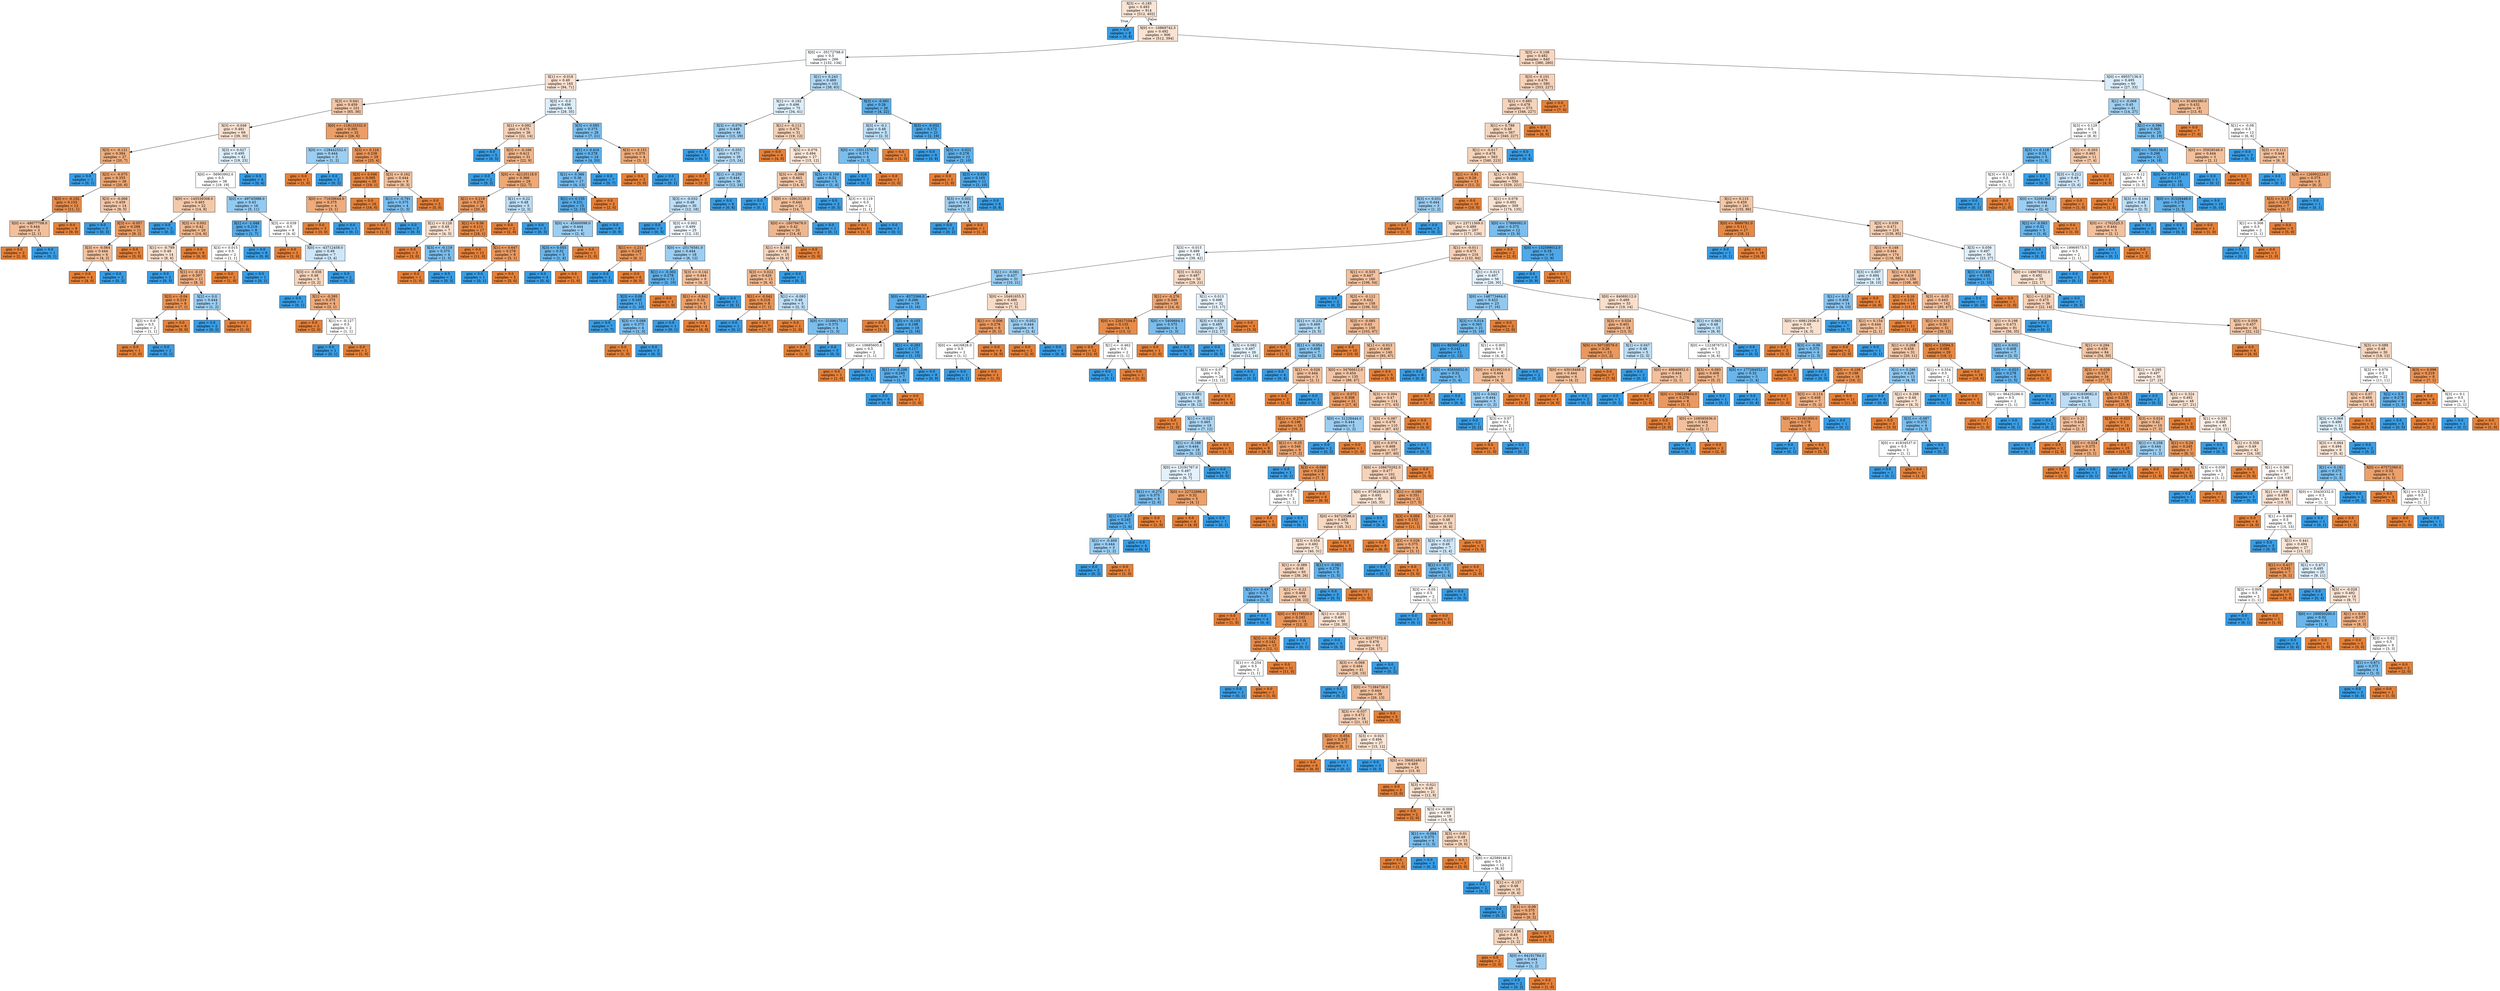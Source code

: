 digraph Tree {
node [shape=box, style="filled", color="black"] ;
0 [label="X[3] <= -0.185\ngini = 0.493\nsamples = 914\nvalue = [512, 402]", fillcolor="#f9e4d4"] ;
1 [label="gini = 0.0\nsamples = 8\nvalue = [0, 8]", fillcolor="#399de5"] ;
0 -> 1 [labeldistance=2.5, labelangle=45, headlabel="True"] ;
2 [label="X[0] <= -10869742.5\ngini = 0.492\nsamples = 906\nvalue = [512, 394]", fillcolor="#f9e2d1"] ;
0 -> 2 [labeldistance=2.5, labelangle=-45, headlabel="False"] ;
3 [label="X[0] <= -35172798.0\ngini = 0.5\nsamples = 266\nvalue = [132, 134]", fillcolor="#fcfeff"] ;
2 -> 3 ;
4 [label="X[1] <= -0.018\ngini = 0.49\nsamples = 165\nvalue = [94, 71]", fillcolor="#f9e0cf"] ;
3 -> 4 ;
5 [label="X[3] <= 0.041\ngini = 0.459\nsamples = 101\nvalue = [65, 36]", fillcolor="#f3c7a7"] ;
4 -> 5 ;
6 [label="X[3] <= -0.048\ngini = 0.491\nsamples = 69\nvalue = [39, 30]", fillcolor="#f9e2d1"] ;
5 -> 6 ;
7 [label="X[3] <= -0.121\ngini = 0.384\nsamples = 27\nvalue = [20, 7]", fillcolor="#eead7e"] ;
6 -> 7 ;
8 [label="gini = 0.0\nsamples = 1\nvalue = [0, 1]", fillcolor="#399de5"] ;
7 -> 8 ;
9 [label="X[3] <= -0.075\ngini = 0.355\nsamples = 26\nvalue = [20, 6]", fillcolor="#eda774"] ;
7 -> 9 ;
10 [label="X[3] <= -0.102\ngini = 0.153\nsamples = 12\nvalue = [11, 1]", fillcolor="#e78c4b"] ;
9 -> 10 ;
11 [label="X[0] <= -48077708.0\ngini = 0.444\nsamples = 3\nvalue = [2, 1]", fillcolor="#f2c09c"] ;
10 -> 11 ;
12 [label="gini = 0.0\nsamples = 2\nvalue = [2, 0]", fillcolor="#e58139"] ;
11 -> 12 ;
13 [label="gini = 0.0\nsamples = 1\nvalue = [0, 1]", fillcolor="#399de5"] ;
11 -> 13 ;
14 [label="gini = 0.0\nsamples = 9\nvalue = [9, 0]", fillcolor="#e58139"] ;
10 -> 14 ;
15 [label="X[3] <= -0.068\ngini = 0.459\nsamples = 14\nvalue = [9, 5]", fillcolor="#f3c7a7"] ;
9 -> 15 ;
16 [label="gini = 0.0\nsamples = 3\nvalue = [0, 3]", fillcolor="#399de5"] ;
15 -> 16 ;
17 [label="X[3] <= -0.057\ngini = 0.298\nsamples = 11\nvalue = [9, 2]", fillcolor="#eb9d65"] ;
15 -> 17 ;
18 [label="X[3] <= -0.064\ngini = 0.444\nsamples = 6\nvalue = [4, 2]", fillcolor="#f2c09c"] ;
17 -> 18 ;
19 [label="gini = 0.0\nsamples = 4\nvalue = [4, 0]", fillcolor="#e58139"] ;
18 -> 19 ;
20 [label="gini = 0.0\nsamples = 2\nvalue = [0, 2]", fillcolor="#399de5"] ;
18 -> 20 ;
21 [label="gini = 0.0\nsamples = 5\nvalue = [5, 0]", fillcolor="#e58139"] ;
17 -> 21 ;
22 [label="X[3] <= 0.027\ngini = 0.495\nsamples = 42\nvalue = [19, 23]", fillcolor="#ddeefa"] ;
6 -> 22 ;
23 [label="X[0] <= -56903902.0\ngini = 0.5\nsamples = 38\nvalue = [19, 19]", fillcolor="#ffffff"] ;
22 -> 23 ;
24 [label="X[0] <= -145539308.0\ngini = 0.463\nsamples = 22\nvalue = [14, 8]", fillcolor="#f4c9aa"] ;
23 -> 24 ;
25 [label="gini = 0.0\nsamples = 2\nvalue = [0, 2]", fillcolor="#399de5"] ;
24 -> 25 ;
26 [label="X[3] <= 0.002\ngini = 0.42\nsamples = 20\nvalue = [14, 6]", fillcolor="#f0b78e"] ;
24 -> 26 ;
27 [label="X[1] <= -0.789\ngini = 0.49\nsamples = 14\nvalue = [8, 6]", fillcolor="#f8e0ce"] ;
26 -> 27 ;
28 [label="gini = 0.0\nsamples = 3\nvalue = [0, 3]", fillcolor="#399de5"] ;
27 -> 28 ;
29 [label="X[1] <= -0.15\ngini = 0.397\nsamples = 11\nvalue = [8, 3]", fillcolor="#efb083"] ;
27 -> 29 ;
30 [label="X[3] <= -0.04\ngini = 0.219\nsamples = 8\nvalue = [7, 1]", fillcolor="#e99355"] ;
29 -> 30 ;
31 [label="X[2] <= 0.0\ngini = 0.5\nsamples = 2\nvalue = [1, 1]", fillcolor="#ffffff"] ;
30 -> 31 ;
32 [label="gini = 0.0\nsamples = 1\nvalue = [1, 0]", fillcolor="#e58139"] ;
31 -> 32 ;
33 [label="gini = 0.0\nsamples = 1\nvalue = [0, 1]", fillcolor="#399de5"] ;
31 -> 33 ;
34 [label="gini = 0.0\nsamples = 6\nvalue = [6, 0]", fillcolor="#e58139"] ;
30 -> 34 ;
35 [label="X[2] <= 0.0\ngini = 0.444\nsamples = 3\nvalue = [1, 2]", fillcolor="#9ccef2"] ;
29 -> 35 ;
36 [label="gini = 0.0\nsamples = 2\nvalue = [0, 2]", fillcolor="#399de5"] ;
35 -> 36 ;
37 [label="gini = 0.0\nsamples = 1\nvalue = [1, 0]", fillcolor="#e58139"] ;
35 -> 37 ;
38 [label="gini = 0.0\nsamples = 6\nvalue = [6, 0]", fillcolor="#e58139"] ;
26 -> 38 ;
39 [label="X[0] <= -49745988.0\ngini = 0.43\nsamples = 16\nvalue = [5, 11]", fillcolor="#93caf1"] ;
23 -> 39 ;
40 [label="X[1] <= -1.048\ngini = 0.219\nsamples = 8\nvalue = [1, 7]", fillcolor="#55abe9"] ;
39 -> 40 ;
41 [label="X[3] <= 0.015\ngini = 0.5\nsamples = 2\nvalue = [1, 1]", fillcolor="#ffffff"] ;
40 -> 41 ;
42 [label="gini = 0.0\nsamples = 1\nvalue = [1, 0]", fillcolor="#e58139"] ;
41 -> 42 ;
43 [label="gini = 0.0\nsamples = 1\nvalue = [0, 1]", fillcolor="#399de5"] ;
41 -> 43 ;
44 [label="gini = 0.0\nsamples = 6\nvalue = [0, 6]", fillcolor="#399de5"] ;
40 -> 44 ;
45 [label="X[3] <= -0.039\ngini = 0.5\nsamples = 8\nvalue = [4, 4]", fillcolor="#ffffff"] ;
39 -> 45 ;
46 [label="gini = 0.0\nsamples = 1\nvalue = [1, 0]", fillcolor="#e58139"] ;
45 -> 46 ;
47 [label="X[0] <= -43712458.0\ngini = 0.49\nsamples = 7\nvalue = [3, 4]", fillcolor="#cee6f8"] ;
45 -> 47 ;
48 [label="X[3] <= -0.036\ngini = 0.48\nsamples = 5\nvalue = [3, 2]", fillcolor="#f6d5bd"] ;
47 -> 48 ;
49 [label="gini = 0.0\nsamples = 1\nvalue = [0, 1]", fillcolor="#399de5"] ;
48 -> 49 ;
50 [label="X[1] <= -0.395\ngini = 0.375\nsamples = 4\nvalue = [3, 1]", fillcolor="#eeab7b"] ;
48 -> 50 ;
51 [label="gini = 0.0\nsamples = 2\nvalue = [2, 0]", fillcolor="#e58139"] ;
50 -> 51 ;
52 [label="X[1] <= -0.127\ngini = 0.5\nsamples = 2\nvalue = [1, 1]", fillcolor="#ffffff"] ;
50 -> 52 ;
53 [label="gini = 0.0\nsamples = 1\nvalue = [0, 1]", fillcolor="#399de5"] ;
52 -> 53 ;
54 [label="gini = 0.0\nsamples = 1\nvalue = [1, 0]", fillcolor="#e58139"] ;
52 -> 54 ;
55 [label="gini = 0.0\nsamples = 2\nvalue = [0, 2]", fillcolor="#399de5"] ;
47 -> 55 ;
56 [label="gini = 0.0\nsamples = 4\nvalue = [0, 4]", fillcolor="#399de5"] ;
22 -> 56 ;
57 [label="X[0] <= -118125332.0\ngini = 0.305\nsamples = 32\nvalue = [26, 6]", fillcolor="#eb9e67"] ;
5 -> 57 ;
58 [label="X[0] <= -128442552.0\ngini = 0.444\nsamples = 3\nvalue = [1, 2]", fillcolor="#9ccef2"] ;
57 -> 58 ;
59 [label="gini = 0.0\nsamples = 1\nvalue = [1, 0]", fillcolor="#e58139"] ;
58 -> 59 ;
60 [label="gini = 0.0\nsamples = 2\nvalue = [0, 2]", fillcolor="#399de5"] ;
58 -> 60 ;
61 [label="X[3] <= 0.124\ngini = 0.238\nsamples = 29\nvalue = [25, 4]", fillcolor="#e99559"] ;
57 -> 61 ;
62 [label="X[3] <= 0.046\ngini = 0.095\nsamples = 20\nvalue = [19, 1]", fillcolor="#e68843"] ;
61 -> 62 ;
63 [label="X[0] <= -71639644.0\ngini = 0.375\nsamples = 4\nvalue = [3, 1]", fillcolor="#eeab7b"] ;
62 -> 63 ;
64 [label="gini = 0.0\nsamples = 3\nvalue = [3, 0]", fillcolor="#e58139"] ;
63 -> 64 ;
65 [label="gini = 0.0\nsamples = 1\nvalue = [0, 1]", fillcolor="#399de5"] ;
63 -> 65 ;
66 [label="gini = 0.0\nsamples = 16\nvalue = [16, 0]", fillcolor="#e58139"] ;
62 -> 66 ;
67 [label="X[3] <= 0.162\ngini = 0.444\nsamples = 9\nvalue = [6, 3]", fillcolor="#f2c09c"] ;
61 -> 67 ;
68 [label="X[1] <= -0.791\ngini = 0.375\nsamples = 4\nvalue = [1, 3]", fillcolor="#7bbeee"] ;
67 -> 68 ;
69 [label="gini = 0.0\nsamples = 1\nvalue = [1, 0]", fillcolor="#e58139"] ;
68 -> 69 ;
70 [label="gini = 0.0\nsamples = 3\nvalue = [0, 3]", fillcolor="#399de5"] ;
68 -> 70 ;
71 [label="gini = 0.0\nsamples = 5\nvalue = [5, 0]", fillcolor="#e58139"] ;
67 -> 71 ;
72 [label="X[3] <= -0.0\ngini = 0.496\nsamples = 64\nvalue = [29, 35]", fillcolor="#ddeefb"] ;
4 -> 72 ;
73 [label="X[1] <= 0.092\ngini = 0.475\nsamples = 36\nvalue = [22, 14]", fillcolor="#f6d1b7"] ;
72 -> 73 ;
74 [label="gini = 0.0\nsamples = 5\nvalue = [0, 5]", fillcolor="#399de5"] ;
73 -> 74 ;
75 [label="X[3] <= -0.166\ngini = 0.412\nsamples = 31\nvalue = [22, 9]", fillcolor="#f0b58a"] ;
73 -> 75 ;
76 [label="gini = 0.0\nsamples = 2\nvalue = [0, 2]", fillcolor="#399de5"] ;
75 -> 76 ;
77 [label="X[0] <= -42125118.0\ngini = 0.366\nsamples = 29\nvalue = [22, 7]", fillcolor="#eda978"] ;
75 -> 77 ;
78 [label="X[1] <= 0.219\ngini = 0.278\nsamples = 24\nvalue = [20, 4]", fillcolor="#ea9a61"] ;
77 -> 78 ;
79 [label="X[1] <= 0.128\ngini = 0.49\nsamples = 7\nvalue = [4, 3]", fillcolor="#f8e0ce"] ;
78 -> 79 ;
80 [label="gini = 0.0\nsamples = 3\nvalue = [3, 0]", fillcolor="#e58139"] ;
79 -> 80 ;
81 [label="X[3] <= -0.119\ngini = 0.375\nsamples = 4\nvalue = [1, 3]", fillcolor="#7bbeee"] ;
79 -> 81 ;
82 [label="gini = 0.0\nsamples = 1\nvalue = [1, 0]", fillcolor="#e58139"] ;
81 -> 82 ;
83 [label="gini = 0.0\nsamples = 3\nvalue = [0, 3]", fillcolor="#399de5"] ;
81 -> 83 ;
84 [label="X[1] <= 0.56\ngini = 0.111\nsamples = 17\nvalue = [16, 1]", fillcolor="#e78945"] ;
78 -> 84 ;
85 [label="gini = 0.0\nsamples = 11\nvalue = [11, 0]", fillcolor="#e58139"] ;
84 -> 85 ;
86 [label="X[1] <= 0.647\ngini = 0.278\nsamples = 6\nvalue = [5, 1]", fillcolor="#ea9a61"] ;
84 -> 86 ;
87 [label="gini = 0.0\nsamples = 1\nvalue = [0, 1]", fillcolor="#399de5"] ;
86 -> 87 ;
88 [label="gini = 0.0\nsamples = 5\nvalue = [5, 0]", fillcolor="#e58139"] ;
86 -> 88 ;
89 [label="X[1] <= 0.22\ngini = 0.48\nsamples = 5\nvalue = [2, 3]", fillcolor="#bddef6"] ;
77 -> 89 ;
90 [label="gini = 0.0\nsamples = 2\nvalue = [2, 0]", fillcolor="#e58139"] ;
89 -> 90 ;
91 [label="gini = 0.0\nsamples = 3\nvalue = [0, 3]", fillcolor="#399de5"] ;
89 -> 91 ;
92 [label="X[3] <= 0.085\ngini = 0.375\nsamples = 28\nvalue = [7, 21]", fillcolor="#7bbeee"] ;
72 -> 92 ;
93 [label="X[1] <= 0.416\ngini = 0.278\nsamples = 24\nvalue = [4, 20]", fillcolor="#61b1ea"] ;
92 -> 93 ;
94 [label="X[1] <= 0.366\ngini = 0.36\nsamples = 17\nvalue = [4, 13]", fillcolor="#76bbed"] ;
93 -> 94 ;
95 [label="X[1] <= 0.155\ngini = 0.231\nsamples = 15\nvalue = [2, 13]", fillcolor="#57ace9"] ;
94 -> 95 ;
96 [label="X[0] <= -45400098.0\ngini = 0.444\nsamples = 6\nvalue = [2, 4]", fillcolor="#9ccef2"] ;
95 -> 96 ;
97 [label="X[3] <= 0.055\ngini = 0.32\nsamples = 5\nvalue = [1, 4]", fillcolor="#6ab6ec"] ;
96 -> 97 ;
98 [label="gini = 0.0\nsamples = 4\nvalue = [0, 4]", fillcolor="#399de5"] ;
97 -> 98 ;
99 [label="gini = 0.0\nsamples = 1\nvalue = [1, 0]", fillcolor="#e58139"] ;
97 -> 99 ;
100 [label="gini = 0.0\nsamples = 1\nvalue = [1, 0]", fillcolor="#e58139"] ;
96 -> 100 ;
101 [label="gini = 0.0\nsamples = 9\nvalue = [0, 9]", fillcolor="#399de5"] ;
95 -> 101 ;
102 [label="gini = 0.0\nsamples = 2\nvalue = [2, 0]", fillcolor="#e58139"] ;
94 -> 102 ;
103 [label="gini = 0.0\nsamples = 7\nvalue = [0, 7]", fillcolor="#399de5"] ;
93 -> 103 ;
104 [label="X[3] <= 0.151\ngini = 0.375\nsamples = 4\nvalue = [3, 1]", fillcolor="#eeab7b"] ;
92 -> 104 ;
105 [label="gini = 0.0\nsamples = 3\nvalue = [3, 0]", fillcolor="#e58139"] ;
104 -> 105 ;
106 [label="gini = 0.0\nsamples = 1\nvalue = [0, 1]", fillcolor="#399de5"] ;
104 -> 106 ;
107 [label="X[1] <= 0.243\ngini = 0.469\nsamples = 101\nvalue = [38, 63]", fillcolor="#b0d8f5"] ;
3 -> 107 ;
108 [label="X[1] <= -0.182\ngini = 0.496\nsamples = 75\nvalue = [34, 41]", fillcolor="#ddeefb"] ;
107 -> 108 ;
109 [label="X[3] <= -0.076\ngini = 0.449\nsamples = 44\nvalue = [15, 29]", fillcolor="#9fd0f2"] ;
108 -> 109 ;
110 [label="gini = 0.0\nsamples = 5\nvalue = [0, 5]", fillcolor="#399de5"] ;
109 -> 110 ;
111 [label="X[3] <= -0.055\ngini = 0.473\nsamples = 39\nvalue = [15, 24]", fillcolor="#b5daf5"] ;
109 -> 111 ;
112 [label="gini = 0.0\nsamples = 3\nvalue = [3, 0]", fillcolor="#e58139"] ;
111 -> 112 ;
113 [label="X[1] <= -0.259\ngini = 0.444\nsamples = 36\nvalue = [12, 24]", fillcolor="#9ccef2"] ;
111 -> 113 ;
114 [label="X[3] <= -0.032\ngini = 0.48\nsamples = 30\nvalue = [12, 18]", fillcolor="#bddef6"] ;
113 -> 114 ;
115 [label="gini = 0.0\nsamples = 5\nvalue = [0, 5]", fillcolor="#399de5"] ;
114 -> 115 ;
116 [label="X[3] <= 0.002\ngini = 0.499\nsamples = 25\nvalue = [12, 13]", fillcolor="#f0f7fd"] ;
114 -> 116 ;
117 [label="X[1] <= -1.211\ngini = 0.245\nsamples = 7\nvalue = [6, 1]", fillcolor="#e9965a"] ;
116 -> 117 ;
118 [label="gini = 0.0\nsamples = 1\nvalue = [0, 1]", fillcolor="#399de5"] ;
117 -> 118 ;
119 [label="gini = 0.0\nsamples = 6\nvalue = [6, 0]", fillcolor="#e58139"] ;
117 -> 119 ;
120 [label="X[0] <= -25176581.0\ngini = 0.444\nsamples = 18\nvalue = [6, 12]", fillcolor="#9ccef2"] ;
116 -> 120 ;
121 [label="X[1] <= -0.302\ngini = 0.278\nsamples = 12\nvalue = [2, 10]", fillcolor="#61b1ea"] ;
120 -> 121 ;
122 [label="X[3] <= 0.08\ngini = 0.165\nsamples = 11\nvalue = [1, 10]", fillcolor="#4da7e8"] ;
121 -> 122 ;
123 [label="gini = 0.0\nsamples = 7\nvalue = [0, 7]", fillcolor="#399de5"] ;
122 -> 123 ;
124 [label="X[3] <= 0.088\ngini = 0.375\nsamples = 4\nvalue = [1, 3]", fillcolor="#7bbeee"] ;
122 -> 124 ;
125 [label="gini = 0.0\nsamples = 1\nvalue = [1, 0]", fillcolor="#e58139"] ;
124 -> 125 ;
126 [label="gini = 0.0\nsamples = 3\nvalue = [0, 3]", fillcolor="#399de5"] ;
124 -> 126 ;
127 [label="gini = 0.0\nsamples = 1\nvalue = [1, 0]", fillcolor="#e58139"] ;
121 -> 127 ;
128 [label="X[3] <= 0.142\ngini = 0.444\nsamples = 6\nvalue = [4, 2]", fillcolor="#f2c09c"] ;
120 -> 128 ;
129 [label="X[1] <= -0.842\ngini = 0.32\nsamples = 5\nvalue = [4, 1]", fillcolor="#eca06a"] ;
128 -> 129 ;
130 [label="gini = 0.0\nsamples = 1\nvalue = [0, 1]", fillcolor="#399de5"] ;
129 -> 130 ;
131 [label="gini = 0.0\nsamples = 4\nvalue = [4, 0]", fillcolor="#e58139"] ;
129 -> 131 ;
132 [label="gini = 0.0\nsamples = 1\nvalue = [0, 1]", fillcolor="#399de5"] ;
128 -> 132 ;
133 [label="gini = 0.0\nsamples = 6\nvalue = [0, 6]", fillcolor="#399de5"] ;
113 -> 133 ;
134 [label="X[1] <= -0.112\ngini = 0.475\nsamples = 31\nvalue = [19, 12]", fillcolor="#f5d1b6"] ;
108 -> 134 ;
135 [label="gini = 0.0\nsamples = 4\nvalue = [4, 0]", fillcolor="#e58139"] ;
134 -> 135 ;
136 [label="X[3] <= 0.076\ngini = 0.494\nsamples = 27\nvalue = [15, 12]", fillcolor="#fae6d7"] ;
134 -> 136 ;
137 [label="X[3] <= -0.099\ngini = 0.463\nsamples = 22\nvalue = [14, 8]", fillcolor="#f4c9aa"] ;
136 -> 137 ;
138 [label="gini = 0.0\nsamples = 1\nvalue = [0, 1]", fillcolor="#399de5"] ;
137 -> 138 ;
139 [label="X[0] <= -10913128.0\ngini = 0.444\nsamples = 21\nvalue = [14, 7]", fillcolor="#f2c09c"] ;
137 -> 139 ;
140 [label="X[0] <= -16079478.0\ngini = 0.42\nsamples = 20\nvalue = [14, 6]", fillcolor="#f0b78e"] ;
139 -> 140 ;
141 [label="X[1] <= 0.188\ngini = 0.48\nsamples = 15\nvalue = [9, 6]", fillcolor="#f6d5bd"] ;
140 -> 141 ;
142 [label="X[3] <= 0.022\ngini = 0.426\nsamples = 13\nvalue = [9, 4]", fillcolor="#f1b991"] ;
141 -> 142 ;
143 [label="X[1] <= -0.042\ngini = 0.219\nsamples = 8\nvalue = [7, 1]", fillcolor="#e99355"] ;
142 -> 143 ;
144 [label="gini = 0.0\nsamples = 1\nvalue = [0, 1]", fillcolor="#399de5"] ;
143 -> 144 ;
145 [label="gini = 0.0\nsamples = 7\nvalue = [7, 0]", fillcolor="#e58139"] ;
143 -> 145 ;
146 [label="X[1] <= -0.093\ngini = 0.48\nsamples = 5\nvalue = [2, 3]", fillcolor="#bddef6"] ;
142 -> 146 ;
147 [label="gini = 0.0\nsamples = 1\nvalue = [1, 0]", fillcolor="#e58139"] ;
146 -> 147 ;
148 [label="X[0] <= -31096175.0\ngini = 0.375\nsamples = 4\nvalue = [1, 3]", fillcolor="#7bbeee"] ;
146 -> 148 ;
149 [label="gini = 0.0\nsamples = 1\nvalue = [1, 0]", fillcolor="#e58139"] ;
148 -> 149 ;
150 [label="gini = 0.0\nsamples = 3\nvalue = [0, 3]", fillcolor="#399de5"] ;
148 -> 150 ;
151 [label="gini = 0.0\nsamples = 2\nvalue = [0, 2]", fillcolor="#399de5"] ;
141 -> 151 ;
152 [label="gini = 0.0\nsamples = 5\nvalue = [5, 0]", fillcolor="#e58139"] ;
140 -> 152 ;
153 [label="gini = 0.0\nsamples = 1\nvalue = [0, 1]", fillcolor="#399de5"] ;
139 -> 153 ;
154 [label="X[3] <= 0.109\ngini = 0.32\nsamples = 5\nvalue = [1, 4]", fillcolor="#6ab6ec"] ;
136 -> 154 ;
155 [label="gini = 0.0\nsamples = 3\nvalue = [0, 3]", fillcolor="#399de5"] ;
154 -> 155 ;
156 [label="X[3] <= 0.119\ngini = 0.5\nsamples = 2\nvalue = [1, 1]", fillcolor="#ffffff"] ;
154 -> 156 ;
157 [label="gini = 0.0\nsamples = 1\nvalue = [1, 0]", fillcolor="#e58139"] ;
156 -> 157 ;
158 [label="gini = 0.0\nsamples = 1\nvalue = [0, 1]", fillcolor="#399de5"] ;
156 -> 158 ;
159 [label="X[3] <= -0.091\ngini = 0.26\nsamples = 26\nvalue = [4, 22]", fillcolor="#5dafea"] ;
107 -> 159 ;
160 [label="X[3] <= -0.1\ngini = 0.48\nsamples = 5\nvalue = [2, 3]", fillcolor="#bddef6"] ;
159 -> 160 ;
161 [label="X[0] <= -15011576.5\ngini = 0.375\nsamples = 4\nvalue = [1, 3]", fillcolor="#7bbeee"] ;
160 -> 161 ;
162 [label="gini = 0.0\nsamples = 3\nvalue = [0, 3]", fillcolor="#399de5"] ;
161 -> 162 ;
163 [label="gini = 0.0\nsamples = 1\nvalue = [1, 0]", fillcolor="#e58139"] ;
161 -> 163 ;
164 [label="gini = 0.0\nsamples = 1\nvalue = [1, 0]", fillcolor="#e58139"] ;
160 -> 164 ;
165 [label="X[3] <= -0.032\ngini = 0.172\nsamples = 21\nvalue = [2, 19]", fillcolor="#4ea7e8"] ;
159 -> 165 ;
166 [label="gini = 0.0\nsamples = 9\nvalue = [0, 9]", fillcolor="#399de5"] ;
165 -> 166 ;
167 [label="X[3] <= -0.021\ngini = 0.278\nsamples = 12\nvalue = [2, 10]", fillcolor="#61b1ea"] ;
165 -> 167 ;
168 [label="gini = 0.0\nsamples = 1\nvalue = [1, 0]", fillcolor="#e58139"] ;
167 -> 168 ;
169 [label="X[3] <= 0.028\ngini = 0.165\nsamples = 11\nvalue = [1, 10]", fillcolor="#4da7e8"] ;
167 -> 169 ;
170 [label="X[3] <= 0.002\ngini = 0.444\nsamples = 3\nvalue = [1, 2]", fillcolor="#9ccef2"] ;
169 -> 170 ;
171 [label="gini = 0.0\nsamples = 2\nvalue = [0, 2]", fillcolor="#399de5"] ;
170 -> 171 ;
172 [label="gini = 0.0\nsamples = 1\nvalue = [1, 0]", fillcolor="#e58139"] ;
170 -> 172 ;
173 [label="gini = 0.0\nsamples = 8\nvalue = [0, 8]", fillcolor="#399de5"] ;
169 -> 173 ;
174 [label="X[3] <= 0.108\ngini = 0.482\nsamples = 640\nvalue = [380, 260]", fillcolor="#f7d7c0"] ;
2 -> 174 ;
175 [label="X[3] <= 0.101\ngini = 0.476\nsamples = 580\nvalue = [353, 227]", fillcolor="#f6d2b8"] ;
174 -> 175 ;
176 [label="X[1] <= 0.885\ngini = 0.478\nsamples = 573\nvalue = [346, 227]", fillcolor="#f6d4bb"] ;
175 -> 176 ;
177 [label="X[1] <= 0.788\ngini = 0.48\nsamples = 567\nvalue = [340, 227]", fillcolor="#f6d5bd"] ;
176 -> 177 ;
178 [label="X[1] <= -0.617\ngini = 0.478\nsamples = 563\nvalue = [340, 223]", fillcolor="#f6d4bb"] ;
177 -> 178 ;
179 [label="X[1] <= -0.91\ngini = 0.26\nsamples = 13\nvalue = [11, 2]", fillcolor="#ea985d"] ;
178 -> 179 ;
180 [label="X[3] <= 0.031\ngini = 0.444\nsamples = 3\nvalue = [1, 2]", fillcolor="#9ccef2"] ;
179 -> 180 ;
181 [label="gini = 0.0\nsamples = 1\nvalue = [1, 0]", fillcolor="#e58139"] ;
180 -> 181 ;
182 [label="gini = 0.0\nsamples = 2\nvalue = [0, 2]", fillcolor="#399de5"] ;
180 -> 182 ;
183 [label="gini = 0.0\nsamples = 10\nvalue = [10, 0]", fillcolor="#e58139"] ;
179 -> 183 ;
184 [label="X[1] <= 0.096\ngini = 0.481\nsamples = 550\nvalue = [329, 221]", fillcolor="#f6d6be"] ;
178 -> 184 ;
185 [label="X[1] <= 0.078\ngini = 0.492\nsamples = 309\nvalue = [174, 135]", fillcolor="#f9e3d3"] ;
184 -> 185 ;
186 [label="X[0] <= 23711569.0\ngini = 0.489\nsamples = 297\nvalue = [171, 126]", fillcolor="#f8decb"] ;
185 -> 186 ;
187 [label="X[3] <= -0.015\ngini = 0.499\nsamples = 81\nvalue = [39, 42]", fillcolor="#f1f8fd"] ;
186 -> 187 ;
188 [label="X[1] <= -0.081\ngini = 0.437\nsamples = 31\nvalue = [10, 21]", fillcolor="#97ccf1"] ;
187 -> 188 ;
189 [label="X[0] <= -8373366.0\ngini = 0.266\nsamples = 19\nvalue = [3, 16]", fillcolor="#5eafea"] ;
188 -> 189 ;
190 [label="gini = 0.0\nsamples = 1\nvalue = [1, 0]", fillcolor="#e58139"] ;
189 -> 190 ;
191 [label="X[3] <= -0.103\ngini = 0.198\nsamples = 18\nvalue = [2, 16]", fillcolor="#52a9e8"] ;
189 -> 191 ;
192 [label="X[0] <= 10685605.0\ngini = 0.5\nsamples = 2\nvalue = [1, 1]", fillcolor="#ffffff"] ;
191 -> 192 ;
193 [label="gini = 0.0\nsamples = 1\nvalue = [1, 0]", fillcolor="#e58139"] ;
192 -> 193 ;
194 [label="gini = 0.0\nsamples = 1\nvalue = [0, 1]", fillcolor="#399de5"] ;
192 -> 194 ;
195 [label="X[1] <= -0.293\ngini = 0.117\nsamples = 16\nvalue = [1, 15]", fillcolor="#46a4e7"] ;
191 -> 195 ;
196 [label="X[1] <= -0.299\ngini = 0.245\nsamples = 7\nvalue = [1, 6]", fillcolor="#5aade9"] ;
195 -> 196 ;
197 [label="gini = 0.0\nsamples = 6\nvalue = [0, 6]", fillcolor="#399de5"] ;
196 -> 197 ;
198 [label="gini = 0.0\nsamples = 1\nvalue = [1, 0]", fillcolor="#e58139"] ;
196 -> 198 ;
199 [label="gini = 0.0\nsamples = 9\nvalue = [0, 9]", fillcolor="#399de5"] ;
195 -> 199 ;
200 [label="X[0] <= 10491655.5\ngini = 0.486\nsamples = 12\nvalue = [7, 5]", fillcolor="#f8dbc6"] ;
188 -> 200 ;
201 [label="X[1] <= -0.006\ngini = 0.278\nsamples = 6\nvalue = [5, 1]", fillcolor="#ea9a61"] ;
200 -> 201 ;
202 [label="X[0] <= -4416828.0\ngini = 0.5\nsamples = 2\nvalue = [1, 1]", fillcolor="#ffffff"] ;
201 -> 202 ;
203 [label="gini = 0.0\nsamples = 1\nvalue = [0, 1]", fillcolor="#399de5"] ;
202 -> 203 ;
204 [label="gini = 0.0\nsamples = 1\nvalue = [1, 0]", fillcolor="#e58139"] ;
202 -> 204 ;
205 [label="gini = 0.0\nsamples = 4\nvalue = [4, 0]", fillcolor="#e58139"] ;
201 -> 205 ;
206 [label="X[1] <= -0.052\ngini = 0.444\nsamples = 6\nvalue = [2, 4]", fillcolor="#9ccef2"] ;
200 -> 206 ;
207 [label="gini = 0.0\nsamples = 2\nvalue = [2, 0]", fillcolor="#e58139"] ;
206 -> 207 ;
208 [label="gini = 0.0\nsamples = 4\nvalue = [0, 4]", fillcolor="#399de5"] ;
206 -> 208 ;
209 [label="X[3] <= 0.022\ngini = 0.487\nsamples = 50\nvalue = [29, 21]", fillcolor="#f8dcc8"] ;
187 -> 209 ;
210 [label="X[1] <= -0.276\ngini = 0.346\nsamples = 18\nvalue = [14, 4]", fillcolor="#eca572"] ;
209 -> 210 ;
211 [label="X[0] <= 22617104.0\ngini = 0.133\nsamples = 14\nvalue = [13, 1]", fillcolor="#e78b48"] ;
210 -> 211 ;
212 [label="gini = 0.0\nsamples = 12\nvalue = [12, 0]", fillcolor="#e58139"] ;
211 -> 212 ;
213 [label="X[1] <= -0.462\ngini = 0.5\nsamples = 2\nvalue = [1, 1]", fillcolor="#ffffff"] ;
211 -> 213 ;
214 [label="gini = 0.0\nsamples = 1\nvalue = [0, 1]", fillcolor="#399de5"] ;
213 -> 214 ;
215 [label="gini = 0.0\nsamples = 1\nvalue = [1, 0]", fillcolor="#e58139"] ;
213 -> 215 ;
216 [label="X[0] <= 5409664.5\ngini = 0.375\nsamples = 4\nvalue = [1, 3]", fillcolor="#7bbeee"] ;
210 -> 216 ;
217 [label="gini = 0.0\nsamples = 1\nvalue = [1, 0]", fillcolor="#e58139"] ;
216 -> 217 ;
218 [label="gini = 0.0\nsamples = 3\nvalue = [0, 3]", fillcolor="#399de5"] ;
216 -> 218 ;
219 [label="X[1] <= 0.013\ngini = 0.498\nsamples = 32\nvalue = [15, 17]", fillcolor="#e8f3fc"] ;
209 -> 219 ;
220 [label="X[3] <= 0.029\ngini = 0.485\nsamples = 29\nvalue = [12, 17]", fillcolor="#c5e2f7"] ;
219 -> 220 ;
221 [label="gini = 0.0\nsamples = 3\nvalue = [0, 3]", fillcolor="#399de5"] ;
220 -> 221 ;
222 [label="X[3] <= 0.082\ngini = 0.497\nsamples = 26\nvalue = [12, 14]", fillcolor="#e3f1fb"] ;
220 -> 222 ;
223 [label="X[3] <= 0.07\ngini = 0.5\nsamples = 24\nvalue = [12, 12]", fillcolor="#ffffff"] ;
222 -> 223 ;
224 [label="X[3] <= 0.031\ngini = 0.48\nsamples = 20\nvalue = [8, 12]", fillcolor="#bddef6"] ;
223 -> 224 ;
225 [label="gini = 0.0\nsamples = 1\nvalue = [1, 0]", fillcolor="#e58139"] ;
224 -> 225 ;
226 [label="X[1] <= -0.022\ngini = 0.465\nsamples = 19\nvalue = [7, 12]", fillcolor="#acd6f4"] ;
224 -> 226 ;
227 [label="X[1] <= -0.188\ngini = 0.444\nsamples = 18\nvalue = [6, 12]", fillcolor="#9ccef2"] ;
226 -> 227 ;
228 [label="X[0] <= 13191767.0\ngini = 0.497\nsamples = 13\nvalue = [6, 7]", fillcolor="#e3f1fb"] ;
227 -> 228 ;
229 [label="X[1] <= -0.271\ngini = 0.375\nsamples = 8\nvalue = [2, 6]", fillcolor="#7bbeee"] ;
228 -> 229 ;
230 [label="X[1] <= -0.37\ngini = 0.245\nsamples = 7\nvalue = [1, 6]", fillcolor="#5aade9"] ;
229 -> 230 ;
231 [label="X[1] <= -0.469\ngini = 0.444\nsamples = 3\nvalue = [1, 2]", fillcolor="#9ccef2"] ;
230 -> 231 ;
232 [label="gini = 0.0\nsamples = 2\nvalue = [0, 2]", fillcolor="#399de5"] ;
231 -> 232 ;
233 [label="gini = 0.0\nsamples = 1\nvalue = [1, 0]", fillcolor="#e58139"] ;
231 -> 233 ;
234 [label="gini = 0.0\nsamples = 4\nvalue = [0, 4]", fillcolor="#399de5"] ;
230 -> 234 ;
235 [label="gini = 0.0\nsamples = 1\nvalue = [1, 0]", fillcolor="#e58139"] ;
229 -> 235 ;
236 [label="X[0] <= 22722896.0\ngini = 0.32\nsamples = 5\nvalue = [4, 1]", fillcolor="#eca06a"] ;
228 -> 236 ;
237 [label="gini = 0.0\nsamples = 4\nvalue = [4, 0]", fillcolor="#e58139"] ;
236 -> 237 ;
238 [label="gini = 0.0\nsamples = 1\nvalue = [0, 1]", fillcolor="#399de5"] ;
236 -> 238 ;
239 [label="gini = 0.0\nsamples = 5\nvalue = [0, 5]", fillcolor="#399de5"] ;
227 -> 239 ;
240 [label="gini = 0.0\nsamples = 1\nvalue = [1, 0]", fillcolor="#e58139"] ;
226 -> 240 ;
241 [label="gini = 0.0\nsamples = 4\nvalue = [4, 0]", fillcolor="#e58139"] ;
223 -> 241 ;
242 [label="gini = 0.0\nsamples = 2\nvalue = [0, 2]", fillcolor="#399de5"] ;
222 -> 242 ;
243 [label="gini = 0.0\nsamples = 3\nvalue = [3, 0]", fillcolor="#e58139"] ;
219 -> 243 ;
244 [label="X[1] <= -0.011\ngini = 0.475\nsamples = 216\nvalue = [132, 84]", fillcolor="#f6d1b7"] ;
186 -> 244 ;
245 [label="X[1] <= -0.535\ngini = 0.447\nsamples = 160\nvalue = [106, 54]", fillcolor="#f2c19e"] ;
244 -> 245 ;
246 [label="gini = 0.0\nsamples = 2\nvalue = [0, 2]", fillcolor="#399de5"] ;
245 -> 246 ;
247 [label="X[3] <= -0.112\ngini = 0.442\nsamples = 158\nvalue = [106, 52]", fillcolor="#f2bf9a"] ;
245 -> 247 ;
248 [label="X[1] <= -0.232\ngini = 0.469\nsamples = 8\nvalue = [3, 5]", fillcolor="#b0d8f5"] ;
247 -> 248 ;
249 [label="gini = 0.0\nsamples = 1\nvalue = [1, 0]", fillcolor="#e58139"] ;
248 -> 249 ;
250 [label="X[1] <= -0.054\ngini = 0.408\nsamples = 7\nvalue = [2, 5]", fillcolor="#88c4ef"] ;
248 -> 250 ;
251 [label="gini = 0.0\nsamples = 4\nvalue = [0, 4]", fillcolor="#399de5"] ;
250 -> 251 ;
252 [label="X[1] <= -0.026\ngini = 0.444\nsamples = 3\nvalue = [2, 1]", fillcolor="#f2c09c"] ;
250 -> 252 ;
253 [label="gini = 0.0\nsamples = 2\nvalue = [2, 0]", fillcolor="#e58139"] ;
252 -> 253 ;
254 [label="gini = 0.0\nsamples = 1\nvalue = [0, 1]", fillcolor="#399de5"] ;
252 -> 254 ;
255 [label="X[3] <= -0.085\ngini = 0.43\nsamples = 150\nvalue = [103, 47]", fillcolor="#f1ba93"] ;
247 -> 255 ;
256 [label="gini = 0.0\nsamples = 10\nvalue = [10, 0]", fillcolor="#e58139"] ;
255 -> 256 ;
257 [label="X[1] <= -0.013\ngini = 0.446\nsamples = 140\nvalue = [93, 47]", fillcolor="#f2c19d"] ;
255 -> 257 ;
258 [label="X[0] <= 34766612.0\ngini = 0.454\nsamples = 135\nvalue = [88, 47]", fillcolor="#f3c4a3"] ;
257 -> 258 ;
259 [label="X[1] <= -0.072\ngini = 0.308\nsamples = 21\nvalue = [17, 4]", fillcolor="#eb9f68"] ;
258 -> 259 ;
260 [label="X[1] <= -0.274\ngini = 0.198\nsamples = 18\nvalue = [16, 2]", fillcolor="#e89152"] ;
259 -> 260 ;
261 [label="gini = 0.0\nsamples = 9\nvalue = [9, 0]", fillcolor="#e58139"] ;
260 -> 261 ;
262 [label="X[1] <= -0.25\ngini = 0.346\nsamples = 9\nvalue = [7, 2]", fillcolor="#eca572"] ;
260 -> 262 ;
263 [label="gini = 0.0\nsamples = 1\nvalue = [0, 1]", fillcolor="#399de5"] ;
262 -> 263 ;
264 [label="X[3] <= -0.049\ngini = 0.219\nsamples = 8\nvalue = [7, 1]", fillcolor="#e99355"] ;
262 -> 264 ;
265 [label="X[3] <= -0.071\ngini = 0.5\nsamples = 2\nvalue = [1, 1]", fillcolor="#ffffff"] ;
264 -> 265 ;
266 [label="gini = 0.0\nsamples = 1\nvalue = [1, 0]", fillcolor="#e58139"] ;
265 -> 266 ;
267 [label="gini = 0.0\nsamples = 1\nvalue = [0, 1]", fillcolor="#399de5"] ;
265 -> 267 ;
268 [label="gini = 0.0\nsamples = 6\nvalue = [6, 0]", fillcolor="#e58139"] ;
264 -> 268 ;
269 [label="X[0] <= 31228444.0\ngini = 0.444\nsamples = 3\nvalue = [1, 2]", fillcolor="#9ccef2"] ;
259 -> 269 ;
270 [label="gini = 0.0\nsamples = 2\nvalue = [0, 2]", fillcolor="#399de5"] ;
269 -> 270 ;
271 [label="gini = 0.0\nsamples = 1\nvalue = [1, 0]", fillcolor="#e58139"] ;
269 -> 271 ;
272 [label="X[3] <= 0.094\ngini = 0.47\nsamples = 114\nvalue = [71, 43]", fillcolor="#f5cdb1"] ;
258 -> 272 ;
273 [label="X[3] <= 0.087\ngini = 0.476\nsamples = 110\nvalue = [67, 43]", fillcolor="#f6d2b8"] ;
272 -> 273 ;
274 [label="X[3] <= 0.074\ngini = 0.468\nsamples = 107\nvalue = [67, 40]", fillcolor="#f5ccaf"] ;
273 -> 274 ;
275 [label="X[0] <= 106670292.0\ngini = 0.477\nsamples = 102\nvalue = [62, 40]", fillcolor="#f6d2b9"] ;
274 -> 275 ;
276 [label="X[0] <= 97362616.0\ngini = 0.492\nsamples = 80\nvalue = [45, 35]", fillcolor="#f9e3d3"] ;
275 -> 276 ;
277 [label="X[0] <= 94723588.0\ngini = 0.483\nsamples = 76\nvalue = [45, 31]", fillcolor="#f7d8c1"] ;
276 -> 277 ;
278 [label="X[3] <= 0.054\ngini = 0.492\nsamples = 71\nvalue = [40, 31]", fillcolor="#f9e3d2"] ;
277 -> 278 ;
279 [label="X[1] <= -0.389\ngini = 0.48\nsamples = 65\nvalue = [39, 26]", fillcolor="#f6d5bd"] ;
278 -> 279 ;
280 [label="X[1] <= -0.497\ngini = 0.32\nsamples = 5\nvalue = [1, 4]", fillcolor="#6ab6ec"] ;
279 -> 280 ;
281 [label="gini = 0.0\nsamples = 1\nvalue = [1, 0]", fillcolor="#e58139"] ;
280 -> 281 ;
282 [label="gini = 0.0\nsamples = 4\nvalue = [0, 4]", fillcolor="#399de5"] ;
280 -> 282 ;
283 [label="X[1] <= -0.22\ngini = 0.464\nsamples = 60\nvalue = [38, 22]", fillcolor="#f4caac"] ;
279 -> 283 ;
284 [label="X[0] <= 91179520.0\ngini = 0.245\nsamples = 14\nvalue = [12, 2]", fillcolor="#e9965a"] ;
283 -> 284 ;
285 [label="X[3] <= -0.04\ngini = 0.142\nsamples = 13\nvalue = [12, 1]", fillcolor="#e78c49"] ;
284 -> 285 ;
286 [label="X[1] <= -0.254\ngini = 0.5\nsamples = 2\nvalue = [1, 1]", fillcolor="#ffffff"] ;
285 -> 286 ;
287 [label="gini = 0.0\nsamples = 1\nvalue = [0, 1]", fillcolor="#399de5"] ;
286 -> 287 ;
288 [label="gini = 0.0\nsamples = 1\nvalue = [1, 0]", fillcolor="#e58139"] ;
286 -> 288 ;
289 [label="gini = 0.0\nsamples = 11\nvalue = [11, 0]", fillcolor="#e58139"] ;
285 -> 289 ;
290 [label="gini = 0.0\nsamples = 1\nvalue = [0, 1]", fillcolor="#399de5"] ;
284 -> 290 ;
291 [label="X[1] <= -0.201\ngini = 0.491\nsamples = 46\nvalue = [26, 20]", fillcolor="#f9e2d1"] ;
283 -> 291 ;
292 [label="gini = 0.0\nsamples = 3\nvalue = [0, 3]", fillcolor="#399de5"] ;
291 -> 292 ;
293 [label="X[0] <= 83377572.0\ngini = 0.478\nsamples = 43\nvalue = [26, 17]", fillcolor="#f6d3ba"] ;
291 -> 293 ;
294 [label="X[3] <= -0.068\ngini = 0.464\nsamples = 41\nvalue = [26, 15]", fillcolor="#f4caab"] ;
293 -> 294 ;
295 [label="gini = 0.0\nsamples = 2\nvalue = [0, 2]", fillcolor="#399de5"] ;
294 -> 295 ;
296 [label="X[0] <= 71384728.0\ngini = 0.444\nsamples = 39\nvalue = [26, 13]", fillcolor="#f2c09c"] ;
294 -> 296 ;
297 [label="X[3] <= -0.037\ngini = 0.472\nsamples = 34\nvalue = [21, 13]", fillcolor="#f5cfb4"] ;
296 -> 297 ;
298 [label="X[1] <= -0.054\ngini = 0.245\nsamples = 7\nvalue = [6, 1]", fillcolor="#e9965a"] ;
297 -> 298 ;
299 [label="gini = 0.0\nsamples = 6\nvalue = [6, 0]", fillcolor="#e58139"] ;
298 -> 299 ;
300 [label="gini = 0.0\nsamples = 1\nvalue = [0, 1]", fillcolor="#399de5"] ;
298 -> 300 ;
301 [label="X[3] <= -0.025\ngini = 0.494\nsamples = 27\nvalue = [15, 12]", fillcolor="#fae6d7"] ;
297 -> 301 ;
302 [label="gini = 0.0\nsamples = 3\nvalue = [0, 3]", fillcolor="#399de5"] ;
301 -> 302 ;
303 [label="X[0] <= 39682480.0\ngini = 0.469\nsamples = 24\nvalue = [15, 9]", fillcolor="#f5cdb0"] ;
301 -> 303 ;
304 [label="gini = 0.0\nsamples = 3\nvalue = [3, 0]", fillcolor="#e58139"] ;
303 -> 304 ;
305 [label="X[3] <= -0.021\ngini = 0.49\nsamples = 21\nvalue = [12, 9]", fillcolor="#f8e0ce"] ;
303 -> 305 ;
306 [label="gini = 0.0\nsamples = 2\nvalue = [2, 0]", fillcolor="#e58139"] ;
305 -> 306 ;
307 [label="X[3] <= -0.008\ngini = 0.499\nsamples = 19\nvalue = [10, 9]", fillcolor="#fcf2eb"] ;
305 -> 307 ;
308 [label="X[1] <= -0.084\ngini = 0.375\nsamples = 4\nvalue = [1, 3]", fillcolor="#7bbeee"] ;
307 -> 308 ;
309 [label="gini = 0.0\nsamples = 1\nvalue = [1, 0]", fillcolor="#e58139"] ;
308 -> 309 ;
310 [label="gini = 0.0\nsamples = 3\nvalue = [0, 3]", fillcolor="#399de5"] ;
308 -> 310 ;
311 [label="X[3] <= 0.01\ngini = 0.48\nsamples = 15\nvalue = [9, 6]", fillcolor="#f6d5bd"] ;
307 -> 311 ;
312 [label="gini = 0.0\nsamples = 3\nvalue = [3, 0]", fillcolor="#e58139"] ;
311 -> 312 ;
313 [label="X[0] <= 42589146.0\ngini = 0.5\nsamples = 12\nvalue = [6, 6]", fillcolor="#ffffff"] ;
311 -> 313 ;
314 [label="gini = 0.0\nsamples = 2\nvalue = [0, 2]", fillcolor="#399de5"] ;
313 -> 314 ;
315 [label="X[1] <= -0.157\ngini = 0.48\nsamples = 10\nvalue = [6, 4]", fillcolor="#f6d5bd"] ;
313 -> 315 ;
316 [label="gini = 0.0\nsamples = 2\nvalue = [0, 2]", fillcolor="#399de5"] ;
315 -> 316 ;
317 [label="X[1] <= -0.09\ngini = 0.375\nsamples = 8\nvalue = [6, 2]", fillcolor="#eeab7b"] ;
315 -> 317 ;
318 [label="X[1] <= -0.136\ngini = 0.48\nsamples = 5\nvalue = [3, 2]", fillcolor="#f6d5bd"] ;
317 -> 318 ;
319 [label="gini = 0.0\nsamples = 2\nvalue = [2, 0]", fillcolor="#e58139"] ;
318 -> 319 ;
320 [label="X[0] <= 64191784.0\ngini = 0.444\nsamples = 3\nvalue = [1, 2]", fillcolor="#9ccef2"] ;
318 -> 320 ;
321 [label="gini = 0.0\nsamples = 2\nvalue = [0, 2]", fillcolor="#399de5"] ;
320 -> 321 ;
322 [label="gini = 0.0\nsamples = 1\nvalue = [1, 0]", fillcolor="#e58139"] ;
320 -> 322 ;
323 [label="gini = 0.0\nsamples = 3\nvalue = [3, 0]", fillcolor="#e58139"] ;
317 -> 323 ;
324 [label="gini = 0.0\nsamples = 5\nvalue = [5, 0]", fillcolor="#e58139"] ;
296 -> 324 ;
325 [label="gini = 0.0\nsamples = 2\nvalue = [0, 2]", fillcolor="#399de5"] ;
293 -> 325 ;
326 [label="X[1] <= -0.082\ngini = 0.278\nsamples = 6\nvalue = [1, 5]", fillcolor="#61b1ea"] ;
278 -> 326 ;
327 [label="gini = 0.0\nsamples = 5\nvalue = [0, 5]", fillcolor="#399de5"] ;
326 -> 327 ;
328 [label="gini = 0.0\nsamples = 1\nvalue = [1, 0]", fillcolor="#e58139"] ;
326 -> 328 ;
329 [label="gini = 0.0\nsamples = 5\nvalue = [5, 0]", fillcolor="#e58139"] ;
277 -> 329 ;
330 [label="gini = 0.0\nsamples = 4\nvalue = [0, 4]", fillcolor="#399de5"] ;
276 -> 330 ;
331 [label="X[1] <= -0.089\ngini = 0.351\nsamples = 22\nvalue = [17, 5]", fillcolor="#eda673"] ;
275 -> 331 ;
332 [label="X[3] <= 0.004\ngini = 0.153\nsamples = 12\nvalue = [11, 1]", fillcolor="#e78c4b"] ;
331 -> 332 ;
333 [label="gini = 0.0\nsamples = 8\nvalue = [8, 0]", fillcolor="#e58139"] ;
332 -> 333 ;
334 [label="X[3] <= 0.026\ngini = 0.375\nsamples = 4\nvalue = [3, 1]", fillcolor="#eeab7b"] ;
332 -> 334 ;
335 [label="gini = 0.0\nsamples = 1\nvalue = [0, 1]", fillcolor="#399de5"] ;
334 -> 335 ;
336 [label="gini = 0.0\nsamples = 3\nvalue = [3, 0]", fillcolor="#e58139"] ;
334 -> 336 ;
337 [label="X[1] <= -0.039\ngini = 0.48\nsamples = 10\nvalue = [6, 4]", fillcolor="#f6d5bd"] ;
331 -> 337 ;
338 [label="X[3] <= -0.017\ngini = 0.49\nsamples = 7\nvalue = [3, 4]", fillcolor="#cee6f8"] ;
337 -> 338 ;
339 [label="X[1] <= -0.07\ngini = 0.32\nsamples = 5\nvalue = [1, 4]", fillcolor="#6ab6ec"] ;
338 -> 339 ;
340 [label="X[3] <= -0.05\ngini = 0.5\nsamples = 2\nvalue = [1, 1]", fillcolor="#ffffff"] ;
339 -> 340 ;
341 [label="gini = 0.0\nsamples = 1\nvalue = [0, 1]", fillcolor="#399de5"] ;
340 -> 341 ;
342 [label="gini = 0.0\nsamples = 1\nvalue = [1, 0]", fillcolor="#e58139"] ;
340 -> 342 ;
343 [label="gini = 0.0\nsamples = 3\nvalue = [0, 3]", fillcolor="#399de5"] ;
339 -> 343 ;
344 [label="gini = 0.0\nsamples = 2\nvalue = [2, 0]", fillcolor="#e58139"] ;
338 -> 344 ;
345 [label="gini = 0.0\nsamples = 3\nvalue = [3, 0]", fillcolor="#e58139"] ;
337 -> 345 ;
346 [label="gini = 0.0\nsamples = 5\nvalue = [5, 0]", fillcolor="#e58139"] ;
274 -> 346 ;
347 [label="gini = 0.0\nsamples = 3\nvalue = [0, 3]", fillcolor="#399de5"] ;
273 -> 347 ;
348 [label="gini = 0.0\nsamples = 4\nvalue = [4, 0]", fillcolor="#e58139"] ;
272 -> 348 ;
349 [label="gini = 0.0\nsamples = 5\nvalue = [5, 0]", fillcolor="#e58139"] ;
257 -> 349 ;
350 [label="X[1] <= 0.013\ngini = 0.497\nsamples = 56\nvalue = [26, 30]", fillcolor="#e5f2fc"] ;
244 -> 350 ;
351 [label="X[0] <= 148773464.0\ngini = 0.423\nsamples = 23\nvalue = [7, 16]", fillcolor="#90c8f0"] ;
350 -> 351 ;
352 [label="X[3] <= 0.014\ngini = 0.363\nsamples = 21\nvalue = [5, 16]", fillcolor="#77bced"] ;
351 -> 352 ;
353 [label="X[0] <= 80300124.0\ngini = 0.142\nsamples = 13\nvalue = [1, 12]", fillcolor="#49a5e7"] ;
352 -> 353 ;
354 [label="gini = 0.0\nsamples = 8\nvalue = [0, 8]", fillcolor="#399de5"] ;
353 -> 354 ;
355 [label="X[0] <= 85650052.0\ngini = 0.32\nsamples = 5\nvalue = [1, 4]", fillcolor="#6ab6ec"] ;
353 -> 355 ;
356 [label="gini = 0.0\nsamples = 1\nvalue = [1, 0]", fillcolor="#e58139"] ;
355 -> 356 ;
357 [label="gini = 0.0\nsamples = 4\nvalue = [0, 4]", fillcolor="#399de5"] ;
355 -> 357 ;
358 [label="X[1] <= 0.005\ngini = 0.5\nsamples = 8\nvalue = [4, 4]", fillcolor="#ffffff"] ;
352 -> 358 ;
359 [label="X[0] <= 43199210.0\ngini = 0.444\nsamples = 6\nvalue = [4, 2]", fillcolor="#f2c09c"] ;
358 -> 359 ;
360 [label="X[3] <= 0.042\ngini = 0.444\nsamples = 3\nvalue = [1, 2]", fillcolor="#9ccef2"] ;
359 -> 360 ;
361 [label="gini = 0.0\nsamples = 1\nvalue = [0, 1]", fillcolor="#399de5"] ;
360 -> 361 ;
362 [label="X[3] <= 0.07\ngini = 0.5\nsamples = 2\nvalue = [1, 1]", fillcolor="#ffffff"] ;
360 -> 362 ;
363 [label="gini = 0.0\nsamples = 1\nvalue = [1, 0]", fillcolor="#e58139"] ;
362 -> 363 ;
364 [label="gini = 0.0\nsamples = 1\nvalue = [0, 1]", fillcolor="#399de5"] ;
362 -> 364 ;
365 [label="gini = 0.0\nsamples = 3\nvalue = [3, 0]", fillcolor="#e58139"] ;
359 -> 365 ;
366 [label="gini = 0.0\nsamples = 2\nvalue = [0, 2]", fillcolor="#399de5"] ;
358 -> 366 ;
367 [label="gini = 0.0\nsamples = 2\nvalue = [2, 0]", fillcolor="#e58139"] ;
351 -> 367 ;
368 [label="X[0] <= 84069112.0\ngini = 0.489\nsamples = 33\nvalue = [19, 14]", fillcolor="#f8decb"] ;
350 -> 368 ;
369 [label="X[3] <= 0.024\ngini = 0.401\nsamples = 18\nvalue = [13, 5]", fillcolor="#efb185"] ;
368 -> 369 ;
370 [label="X[0] <= 50718576.0\ngini = 0.26\nsamples = 13\nvalue = [11, 2]", fillcolor="#ea985d"] ;
369 -> 370 ;
371 [label="X[0] <= 43018488.0\ngini = 0.444\nsamples = 6\nvalue = [4, 2]", fillcolor="#f2c09c"] ;
370 -> 371 ;
372 [label="gini = 0.0\nsamples = 4\nvalue = [4, 0]", fillcolor="#e58139"] ;
371 -> 372 ;
373 [label="gini = 0.0\nsamples = 2\nvalue = [0, 2]", fillcolor="#399de5"] ;
371 -> 373 ;
374 [label="gini = 0.0\nsamples = 7\nvalue = [7, 0]", fillcolor="#e58139"] ;
370 -> 374 ;
375 [label="X[1] <= 0.047\ngini = 0.48\nsamples = 5\nvalue = [2, 3]", fillcolor="#bddef6"] ;
369 -> 375 ;
376 [label="gini = 0.0\nsamples = 2\nvalue = [0, 2]", fillcolor="#399de5"] ;
375 -> 376 ;
377 [label="X[0] <= 49840952.0\ngini = 0.444\nsamples = 3\nvalue = [2, 1]", fillcolor="#f2c09c"] ;
375 -> 377 ;
378 [label="gini = 0.0\nsamples = 1\nvalue = [0, 1]", fillcolor="#399de5"] ;
377 -> 378 ;
379 [label="gini = 0.0\nsamples = 2\nvalue = [2, 0]", fillcolor="#e58139"] ;
377 -> 379 ;
380 [label="X[1] <= 0.063\ngini = 0.48\nsamples = 15\nvalue = [6, 9]", fillcolor="#bddef6"] ;
368 -> 380 ;
381 [label="X[0] <= 122387672.0\ngini = 0.5\nsamples = 12\nvalue = [6, 6]", fillcolor="#ffffff"] ;
380 -> 381 ;
382 [label="X[3] <= 0.093\ngini = 0.408\nsamples = 7\nvalue = [5, 2]", fillcolor="#efb388"] ;
381 -> 382 ;
383 [label="X[0] <= 106249404.0\ngini = 0.278\nsamples = 6\nvalue = [5, 1]", fillcolor="#ea9a61"] ;
382 -> 383 ;
384 [label="gini = 0.0\nsamples = 3\nvalue = [3, 0]", fillcolor="#e58139"] ;
383 -> 384 ;
385 [label="X[0] <= 108585636.0\ngini = 0.444\nsamples = 3\nvalue = [2, 1]", fillcolor="#f2c09c"] ;
383 -> 385 ;
386 [label="gini = 0.0\nsamples = 1\nvalue = [0, 1]", fillcolor="#399de5"] ;
385 -> 386 ;
387 [label="gini = 0.0\nsamples = 2\nvalue = [2, 0]", fillcolor="#e58139"] ;
385 -> 387 ;
388 [label="gini = 0.0\nsamples = 1\nvalue = [0, 1]", fillcolor="#399de5"] ;
382 -> 388 ;
389 [label="X[0] <= 177284552.0\ngini = 0.32\nsamples = 5\nvalue = [1, 4]", fillcolor="#6ab6ec"] ;
381 -> 389 ;
390 [label="gini = 0.0\nsamples = 4\nvalue = [0, 4]", fillcolor="#399de5"] ;
389 -> 390 ;
391 [label="gini = 0.0\nsamples = 1\nvalue = [1, 0]", fillcolor="#e58139"] ;
389 -> 391 ;
392 [label="gini = 0.0\nsamples = 3\nvalue = [0, 3]", fillcolor="#399de5"] ;
380 -> 392 ;
393 [label="X[0] <= 17886092.0\ngini = 0.375\nsamples = 12\nvalue = [3, 9]", fillcolor="#7bbeee"] ;
185 -> 393 ;
394 [label="gini = 0.0\nsamples = 2\nvalue = [2, 0]", fillcolor="#e58139"] ;
393 -> 394 ;
395 [label="X[0] <= 132599012.0\ngini = 0.18\nsamples = 10\nvalue = [1, 9]", fillcolor="#4fa8e8"] ;
393 -> 395 ;
396 [label="gini = 0.0\nsamples = 9\nvalue = [0, 9]", fillcolor="#399de5"] ;
395 -> 396 ;
397 [label="gini = 0.0\nsamples = 1\nvalue = [1, 0]", fillcolor="#e58139"] ;
395 -> 397 ;
398 [label="X[1] <= 0.115\ngini = 0.459\nsamples = 241\nvalue = [155, 86]", fillcolor="#f3c7a7"] ;
184 -> 398 ;
399 [label="X[0] <= 8889781.0\ngini = 0.111\nsamples = 17\nvalue = [16, 1]", fillcolor="#e78945"] ;
398 -> 399 ;
400 [label="gini = 0.0\nsamples = 1\nvalue = [0, 1]", fillcolor="#399de5"] ;
399 -> 400 ;
401 [label="gini = 0.0\nsamples = 16\nvalue = [16, 0]", fillcolor="#e58139"] ;
399 -> 401 ;
402 [label="X[3] <= 0.039\ngini = 0.471\nsamples = 224\nvalue = [139, 85]", fillcolor="#f5ceb2"] ;
398 -> 402 ;
403 [label="X[1] <= 0.148\ngini = 0.444\nsamples = 174\nvalue = [116, 58]", fillcolor="#f2c09c"] ;
402 -> 403 ;
404 [label="X[3] <= 0.007\ngini = 0.494\nsamples = 18\nvalue = [8, 10]", fillcolor="#d7ebfa"] ;
403 -> 404 ;
405 [label="X[1] <= 0.13\ngini = 0.408\nsamples = 14\nvalue = [4, 10]", fillcolor="#88c4ef"] ;
404 -> 405 ;
406 [label="X[0] <= 69812936.0\ngini = 0.49\nsamples = 7\nvalue = [4, 3]", fillcolor="#f8e0ce"] ;
405 -> 406 ;
407 [label="gini = 0.0\nsamples = 3\nvalue = [3, 0]", fillcolor="#e58139"] ;
406 -> 407 ;
408 [label="X[3] <= -0.06\ngini = 0.375\nsamples = 4\nvalue = [1, 3]", fillcolor="#7bbeee"] ;
406 -> 408 ;
409 [label="gini = 0.0\nsamples = 1\nvalue = [1, 0]", fillcolor="#e58139"] ;
408 -> 409 ;
410 [label="gini = 0.0\nsamples = 3\nvalue = [0, 3]", fillcolor="#399de5"] ;
408 -> 410 ;
411 [label="gini = 0.0\nsamples = 7\nvalue = [0, 7]", fillcolor="#399de5"] ;
405 -> 411 ;
412 [label="gini = 0.0\nsamples = 4\nvalue = [4, 0]", fillcolor="#e58139"] ;
404 -> 412 ;
413 [label="X[1] <= 0.183\ngini = 0.426\nsamples = 156\nvalue = [108, 48]", fillcolor="#f1b991"] ;
403 -> 413 ;
414 [label="X[1] <= 0.16\ngini = 0.133\nsamples = 14\nvalue = [13, 1]", fillcolor="#e78b48"] ;
413 -> 414 ;
415 [label="X[1] <= 0.154\ngini = 0.444\nsamples = 3\nvalue = [2, 1]", fillcolor="#f2c09c"] ;
414 -> 415 ;
416 [label="gini = 0.0\nsamples = 2\nvalue = [2, 0]", fillcolor="#e58139"] ;
415 -> 416 ;
417 [label="gini = 0.0\nsamples = 1\nvalue = [0, 1]", fillcolor="#399de5"] ;
415 -> 417 ;
418 [label="gini = 0.0\nsamples = 11\nvalue = [11, 0]", fillcolor="#e58139"] ;
414 -> 418 ;
419 [label="X[3] <= -0.05\ngini = 0.443\nsamples = 142\nvalue = [95, 47]", fillcolor="#f2bf9b"] ;
413 -> 419 ;
420 [label="X[1] <= 0.313\ngini = 0.36\nsamples = 51\nvalue = [39, 12]", fillcolor="#eda876"] ;
419 -> 420 ;
421 [label="X[1] <= 0.268\ngini = 0.458\nsamples = 31\nvalue = [20, 11]", fillcolor="#f3c6a6"] ;
420 -> 421 ;
422 [label="X[3] <= -0.108\ngini = 0.198\nsamples = 18\nvalue = [16, 2]", fillcolor="#e89152"] ;
421 -> 422 ;
423 [label="X[3] <= -0.114\ngini = 0.408\nsamples = 7\nvalue = [5, 2]", fillcolor="#efb388"] ;
422 -> 423 ;
424 [label="X[0] <= 31381950.0\ngini = 0.278\nsamples = 6\nvalue = [5, 1]", fillcolor="#ea9a61"] ;
423 -> 424 ;
425 [label="gini = 0.0\nsamples = 1\nvalue = [0, 1]", fillcolor="#399de5"] ;
424 -> 425 ;
426 [label="gini = 0.0\nsamples = 5\nvalue = [5, 0]", fillcolor="#e58139"] ;
424 -> 426 ;
427 [label="gini = 0.0\nsamples = 1\nvalue = [0, 1]", fillcolor="#399de5"] ;
423 -> 427 ;
428 [label="gini = 0.0\nsamples = 11\nvalue = [11, 0]", fillcolor="#e58139"] ;
422 -> 428 ;
429 [label="X[1] <= 0.286\ngini = 0.426\nsamples = 13\nvalue = [4, 9]", fillcolor="#91c9f1"] ;
421 -> 429 ;
430 [label="gini = 0.0\nsamples = 6\nvalue = [0, 6]", fillcolor="#399de5"] ;
429 -> 430 ;
431 [label="X[1] <= 0.298\ngini = 0.49\nsamples = 7\nvalue = [4, 3]", fillcolor="#f8e0ce"] ;
429 -> 431 ;
432 [label="gini = 0.0\nsamples = 3\nvalue = [3, 0]", fillcolor="#e58139"] ;
431 -> 432 ;
433 [label="X[3] <= -0.087\ngini = 0.375\nsamples = 4\nvalue = [1, 3]", fillcolor="#7bbeee"] ;
431 -> 433 ;
434 [label="X[0] <= 41834537.0\ngini = 0.5\nsamples = 2\nvalue = [1, 1]", fillcolor="#ffffff"] ;
433 -> 434 ;
435 [label="gini = 0.0\nsamples = 1\nvalue = [0, 1]", fillcolor="#399de5"] ;
434 -> 435 ;
436 [label="gini = 0.0\nsamples = 1\nvalue = [1, 0]", fillcolor="#e58139"] ;
434 -> 436 ;
437 [label="gini = 0.0\nsamples = 2\nvalue = [0, 2]", fillcolor="#399de5"] ;
433 -> 437 ;
438 [label="X[0] <= 13594.5\ngini = 0.095\nsamples = 20\nvalue = [19, 1]", fillcolor="#e68843"] ;
420 -> 438 ;
439 [label="X[1] <= 0.554\ngini = 0.5\nsamples = 2\nvalue = [1, 1]", fillcolor="#ffffff"] ;
438 -> 439 ;
440 [label="gini = 0.0\nsamples = 1\nvalue = [0, 1]", fillcolor="#399de5"] ;
439 -> 440 ;
441 [label="gini = 0.0\nsamples = 1\nvalue = [1, 0]", fillcolor="#e58139"] ;
439 -> 441 ;
442 [label="gini = 0.0\nsamples = 18\nvalue = [18, 0]", fillcolor="#e58139"] ;
438 -> 442 ;
443 [label="X[1] <= 0.198\ngini = 0.473\nsamples = 91\nvalue = [56, 35]", fillcolor="#f5d0b5"] ;
419 -> 443 ;
444 [label="X[3] <= 0.032\ngini = 0.408\nsamples = 7\nvalue = [2, 5]", fillcolor="#88c4ef"] ;
443 -> 444 ;
445 [label="X[3] <= -0.023\ngini = 0.278\nsamples = 6\nvalue = [1, 5]", fillcolor="#61b1ea"] ;
444 -> 445 ;
446 [label="X[0] <= 96425296.0\ngini = 0.5\nsamples = 2\nvalue = [1, 1]", fillcolor="#ffffff"] ;
445 -> 446 ;
447 [label="gini = 0.0\nsamples = 1\nvalue = [1, 0]", fillcolor="#e58139"] ;
446 -> 447 ;
448 [label="gini = 0.0\nsamples = 1\nvalue = [0, 1]", fillcolor="#399de5"] ;
446 -> 448 ;
449 [label="gini = 0.0\nsamples = 4\nvalue = [0, 4]", fillcolor="#399de5"] ;
445 -> 449 ;
450 [label="gini = 0.0\nsamples = 1\nvalue = [1, 0]", fillcolor="#e58139"] ;
444 -> 450 ;
451 [label="X[1] <= 0.294\ngini = 0.459\nsamples = 84\nvalue = [54, 30]", fillcolor="#f3c7a7"] ;
443 -> 451 ;
452 [label="X[3] <= -0.028\ngini = 0.327\nsamples = 34\nvalue = [27, 7]", fillcolor="#eca26c"] ;
451 -> 452 ;
453 [label="X[0] <= 61839082.0\ngini = 0.48\nsamples = 5\nvalue = [2, 3]", fillcolor="#bddef6"] ;
452 -> 453 ;
454 [label="gini = 0.0\nsamples = 2\nvalue = [0, 2]", fillcolor="#399de5"] ;
453 -> 454 ;
455 [label="X[1] <= 0.23\ngini = 0.444\nsamples = 3\nvalue = [2, 1]", fillcolor="#f2c09c"] ;
453 -> 455 ;
456 [label="gini = 0.0\nsamples = 1\nvalue = [0, 1]", fillcolor="#399de5"] ;
455 -> 456 ;
457 [label="gini = 0.0\nsamples = 2\nvalue = [2, 0]", fillcolor="#e58139"] ;
455 -> 457 ;
458 [label="X[3] <= 0.017\ngini = 0.238\nsamples = 29\nvalue = [25, 4]", fillcolor="#e99559"] ;
452 -> 458 ;
459 [label="X[3] <= -0.023\ngini = 0.1\nsamples = 19\nvalue = [18, 1]", fillcolor="#e68844"] ;
458 -> 459 ;
460 [label="X[3] <= -0.024\ngini = 0.375\nsamples = 4\nvalue = [3, 1]", fillcolor="#eeab7b"] ;
459 -> 460 ;
461 [label="gini = 0.0\nsamples = 3\nvalue = [3, 0]", fillcolor="#e58139"] ;
460 -> 461 ;
462 [label="gini = 0.0\nsamples = 1\nvalue = [0, 1]", fillcolor="#399de5"] ;
460 -> 462 ;
463 [label="gini = 0.0\nsamples = 15\nvalue = [15, 0]", fillcolor="#e58139"] ;
459 -> 463 ;
464 [label="X[3] <= 0.024\ngini = 0.42\nsamples = 10\nvalue = [7, 3]", fillcolor="#f0b78e"] ;
458 -> 464 ;
465 [label="X[1] <= 0.258\ngini = 0.444\nsamples = 3\nvalue = [1, 2]", fillcolor="#9ccef2"] ;
464 -> 465 ;
466 [label="gini = 0.0\nsamples = 2\nvalue = [0, 2]", fillcolor="#399de5"] ;
465 -> 466 ;
467 [label="gini = 0.0\nsamples = 1\nvalue = [1, 0]", fillcolor="#e58139"] ;
465 -> 467 ;
468 [label="X[1] <= 0.24\ngini = 0.245\nsamples = 7\nvalue = [6, 1]", fillcolor="#e9965a"] ;
464 -> 468 ;
469 [label="gini = 0.0\nsamples = 5\nvalue = [5, 0]", fillcolor="#e58139"] ;
468 -> 469 ;
470 [label="X[3] <= 0.039\ngini = 0.5\nsamples = 2\nvalue = [1, 1]", fillcolor="#ffffff"] ;
468 -> 470 ;
471 [label="gini = 0.0\nsamples = 1\nvalue = [0, 1]", fillcolor="#399de5"] ;
470 -> 471 ;
472 [label="gini = 0.0\nsamples = 1\nvalue = [1, 0]", fillcolor="#e58139"] ;
470 -> 472 ;
473 [label="X[1] <= 0.295\ngini = 0.497\nsamples = 50\nvalue = [27, 23]", fillcolor="#fbece2"] ;
451 -> 473 ;
474 [label="gini = 0.0\nsamples = 2\nvalue = [0, 2]", fillcolor="#399de5"] ;
473 -> 474 ;
475 [label="X[1] <= 0.324\ngini = 0.492\nsamples = 48\nvalue = [27, 21]", fillcolor="#f9e3d3"] ;
473 -> 475 ;
476 [label="gini = 0.0\nsamples = 3\nvalue = [3, 0]", fillcolor="#e58139"] ;
475 -> 476 ;
477 [label="X[1] <= 0.335\ngini = 0.498\nsamples = 45\nvalue = [24, 21]", fillcolor="#fcefe6"] ;
475 -> 477 ;
478 [label="gini = 0.0\nsamples = 3\nvalue = [0, 3]", fillcolor="#399de5"] ;
477 -> 478 ;
479 [label="X[1] <= 0.358\ngini = 0.49\nsamples = 42\nvalue = [24, 18]", fillcolor="#f8e0ce"] ;
477 -> 479 ;
480 [label="gini = 0.0\nsamples = 5\nvalue = [5, 0]", fillcolor="#e58139"] ;
479 -> 480 ;
481 [label="X[1] <= 0.386\ngini = 0.5\nsamples = 37\nvalue = [19, 18]", fillcolor="#fef8f5"] ;
479 -> 481 ;
482 [label="gini = 0.0\nsamples = 3\nvalue = [0, 3]", fillcolor="#399de5"] ;
481 -> 482 ;
483 [label="X[1] <= 0.398\ngini = 0.493\nsamples = 34\nvalue = [19, 15]", fillcolor="#fae4d5"] ;
481 -> 483 ;
484 [label="gini = 0.0\nsamples = 4\nvalue = [4, 0]", fillcolor="#e58139"] ;
483 -> 484 ;
485 [label="X[1] <= 0.409\ngini = 0.5\nsamples = 30\nvalue = [15, 15]", fillcolor="#ffffff"] ;
483 -> 485 ;
486 [label="gini = 0.0\nsamples = 3\nvalue = [0, 3]", fillcolor="#399de5"] ;
485 -> 486 ;
487 [label="X[1] <= 0.441\ngini = 0.494\nsamples = 27\nvalue = [15, 12]", fillcolor="#fae6d7"] ;
485 -> 487 ;
488 [label="X[1] <= 0.417\ngini = 0.245\nsamples = 7\nvalue = [6, 1]", fillcolor="#e9965a"] ;
487 -> 488 ;
489 [label="X[3] <= 0.005\ngini = 0.5\nsamples = 2\nvalue = [1, 1]", fillcolor="#ffffff"] ;
488 -> 489 ;
490 [label="gini = 0.0\nsamples = 1\nvalue = [0, 1]", fillcolor="#399de5"] ;
489 -> 490 ;
491 [label="gini = 0.0\nsamples = 1\nvalue = [1, 0]", fillcolor="#e58139"] ;
489 -> 491 ;
492 [label="gini = 0.0\nsamples = 5\nvalue = [5, 0]", fillcolor="#e58139"] ;
488 -> 492 ;
493 [label="X[1] <= 0.473\ngini = 0.495\nsamples = 20\nvalue = [9, 11]", fillcolor="#dbedfa"] ;
487 -> 493 ;
494 [label="gini = 0.0\nsamples = 4\nvalue = [0, 4]", fillcolor="#399de5"] ;
493 -> 494 ;
495 [label="X[3] <= -0.028\ngini = 0.492\nsamples = 16\nvalue = [9, 7]", fillcolor="#f9e3d3"] ;
493 -> 495 ;
496 [label="X[0] <= 100050200.0\ngini = 0.32\nsamples = 5\nvalue = [1, 4]", fillcolor="#6ab6ec"] ;
495 -> 496 ;
497 [label="gini = 0.0\nsamples = 4\nvalue = [0, 4]", fillcolor="#399de5"] ;
496 -> 497 ;
498 [label="gini = 0.0\nsamples = 1\nvalue = [1, 0]", fillcolor="#e58139"] ;
496 -> 498 ;
499 [label="X[1] <= 0.54\ngini = 0.397\nsamples = 11\nvalue = [8, 3]", fillcolor="#efb083"] ;
495 -> 499 ;
500 [label="gini = 0.0\nsamples = 5\nvalue = [5, 0]", fillcolor="#e58139"] ;
499 -> 500 ;
501 [label="X[3] <= 0.02\ngini = 0.5\nsamples = 6\nvalue = [3, 3]", fillcolor="#ffffff"] ;
499 -> 501 ;
502 [label="X[1] <= 0.671\ngini = 0.375\nsamples = 4\nvalue = [1, 3]", fillcolor="#7bbeee"] ;
501 -> 502 ;
503 [label="gini = 0.0\nsamples = 3\nvalue = [0, 3]", fillcolor="#399de5"] ;
502 -> 503 ;
504 [label="gini = 0.0\nsamples = 1\nvalue = [1, 0]", fillcolor="#e58139"] ;
502 -> 504 ;
505 [label="gini = 0.0\nsamples = 2\nvalue = [2, 0]", fillcolor="#e58139"] ;
501 -> 505 ;
506 [label="X[3] <= 0.056\ngini = 0.497\nsamples = 50\nvalue = [23, 27]", fillcolor="#e2f0fb"] ;
402 -> 506 ;
507 [label="X[1] <= 0.695\ngini = 0.165\nsamples = 11\nvalue = [1, 10]", fillcolor="#4da7e8"] ;
506 -> 507 ;
508 [label="gini = 0.0\nsamples = 10\nvalue = [0, 10]", fillcolor="#399de5"] ;
507 -> 508 ;
509 [label="gini = 0.0\nsamples = 1\nvalue = [1, 0]", fillcolor="#e58139"] ;
507 -> 509 ;
510 [label="X[0] <= 149678032.0\ngini = 0.492\nsamples = 39\nvalue = [22, 17]", fillcolor="#f9e2d2"] ;
506 -> 510 ;
511 [label="X[1] <= 0.129\ngini = 0.475\nsamples = 36\nvalue = [22, 14]", fillcolor="#f6d1b7"] ;
510 -> 511 ;
512 [label="gini = 0.0\nsamples = 2\nvalue = [0, 2]", fillcolor="#399de5"] ;
511 -> 512 ;
513 [label="X[3] <= 0.059\ngini = 0.457\nsamples = 34\nvalue = [22, 12]", fillcolor="#f3c6a5"] ;
511 -> 513 ;
514 [label="gini = 0.0\nsamples = 4\nvalue = [4, 0]", fillcolor="#e58139"] ;
513 -> 514 ;
515 [label="X[3] <= 0.089\ngini = 0.48\nsamples = 30\nvalue = [18, 12]", fillcolor="#f6d5bd"] ;
513 -> 515 ;
516 [label="X[3] <= 0.076\ngini = 0.5\nsamples = 22\nvalue = [11, 11]", fillcolor="#ffffff"] ;
515 -> 516 ;
517 [label="X[3] <= 0.07\ngini = 0.469\nsamples = 16\nvalue = [10, 6]", fillcolor="#f5cdb0"] ;
516 -> 517 ;
518 [label="X[3] <= 0.068\ngini = 0.496\nsamples = 11\nvalue = [5, 6]", fillcolor="#deeffb"] ;
517 -> 518 ;
519 [label="X[3] <= 0.064\ngini = 0.494\nsamples = 9\nvalue = [5, 4]", fillcolor="#fae6d7"] ;
518 -> 519 ;
520 [label="X[1] <= 0.192\ngini = 0.375\nsamples = 4\nvalue = [1, 3]", fillcolor="#7bbeee"] ;
519 -> 520 ;
521 [label="X[0] <= 33430332.0\ngini = 0.5\nsamples = 2\nvalue = [1, 1]", fillcolor="#ffffff"] ;
520 -> 521 ;
522 [label="gini = 0.0\nsamples = 1\nvalue = [0, 1]", fillcolor="#399de5"] ;
521 -> 522 ;
523 [label="gini = 0.0\nsamples = 1\nvalue = [1, 0]", fillcolor="#e58139"] ;
521 -> 523 ;
524 [label="gini = 0.0\nsamples = 2\nvalue = [0, 2]", fillcolor="#399de5"] ;
520 -> 524 ;
525 [label="X[0] <= 67572360.0\ngini = 0.32\nsamples = 5\nvalue = [4, 1]", fillcolor="#eca06a"] ;
519 -> 525 ;
526 [label="gini = 0.0\nsamples = 3\nvalue = [3, 0]", fillcolor="#e58139"] ;
525 -> 526 ;
527 [label="X[1] <= 0.222\ngini = 0.5\nsamples = 2\nvalue = [1, 1]", fillcolor="#ffffff"] ;
525 -> 527 ;
528 [label="gini = 0.0\nsamples = 1\nvalue = [1, 0]", fillcolor="#e58139"] ;
527 -> 528 ;
529 [label="gini = 0.0\nsamples = 1\nvalue = [0, 1]", fillcolor="#399de5"] ;
527 -> 529 ;
530 [label="gini = 0.0\nsamples = 2\nvalue = [0, 2]", fillcolor="#399de5"] ;
518 -> 530 ;
531 [label="gini = 0.0\nsamples = 5\nvalue = [5, 0]", fillcolor="#e58139"] ;
517 -> 531 ;
532 [label="X[2] <= 0.0\ngini = 0.278\nsamples = 6\nvalue = [1, 5]", fillcolor="#61b1ea"] ;
516 -> 532 ;
533 [label="gini = 0.0\nsamples = 5\nvalue = [0, 5]", fillcolor="#399de5"] ;
532 -> 533 ;
534 [label="gini = 0.0\nsamples = 1\nvalue = [1, 0]", fillcolor="#e58139"] ;
532 -> 534 ;
535 [label="X[3] <= 0.098\ngini = 0.219\nsamples = 8\nvalue = [7, 1]", fillcolor="#e99355"] ;
515 -> 535 ;
536 [label="gini = 0.0\nsamples = 6\nvalue = [6, 0]", fillcolor="#e58139"] ;
535 -> 536 ;
537 [label="X[3] <= 0.1\ngini = 0.5\nsamples = 2\nvalue = [1, 1]", fillcolor="#ffffff"] ;
535 -> 537 ;
538 [label="gini = 0.0\nsamples = 1\nvalue = [0, 1]", fillcolor="#399de5"] ;
537 -> 538 ;
539 [label="gini = 0.0\nsamples = 1\nvalue = [1, 0]", fillcolor="#e58139"] ;
537 -> 539 ;
540 [label="gini = 0.0\nsamples = 3\nvalue = [0, 3]", fillcolor="#399de5"] ;
510 -> 540 ;
541 [label="gini = 0.0\nsamples = 4\nvalue = [0, 4]", fillcolor="#399de5"] ;
177 -> 541 ;
542 [label="gini = 0.0\nsamples = 6\nvalue = [6, 0]", fillcolor="#e58139"] ;
176 -> 542 ;
543 [label="gini = 0.0\nsamples = 7\nvalue = [7, 0]", fillcolor="#e58139"] ;
175 -> 543 ;
544 [label="X[0] <= 69557136.0\ngini = 0.495\nsamples = 60\nvalue = [27, 33]", fillcolor="#dbedfa"] ;
174 -> 544 ;
545 [label="X[1] <= -0.068\ngini = 0.45\nsamples = 41\nvalue = [14, 27]", fillcolor="#a0d0f2"] ;
544 -> 545 ;
546 [label="X[3] <= 0.129\ngini = 0.5\nsamples = 16\nvalue = [8, 8]", fillcolor="#ffffff"] ;
545 -> 546 ;
547 [label="X[3] <= 0.118\ngini = 0.32\nsamples = 5\nvalue = [1, 4]", fillcolor="#6ab6ec"] ;
546 -> 547 ;
548 [label="X[3] <= 0.113\ngini = 0.5\nsamples = 2\nvalue = [1, 1]", fillcolor="#ffffff"] ;
547 -> 548 ;
549 [label="gini = 0.0\nsamples = 1\nvalue = [0, 1]", fillcolor="#399de5"] ;
548 -> 549 ;
550 [label="gini = 0.0\nsamples = 1\nvalue = [1, 0]", fillcolor="#e58139"] ;
548 -> 550 ;
551 [label="gini = 0.0\nsamples = 3\nvalue = [0, 3]", fillcolor="#399de5"] ;
547 -> 551 ;
552 [label="X[1] <= -0.303\ngini = 0.463\nsamples = 11\nvalue = [7, 4]", fillcolor="#f4c9aa"] ;
546 -> 552 ;
553 [label="X[3] <= 0.212\ngini = 0.49\nsamples = 7\nvalue = [3, 4]", fillcolor="#cee6f8"] ;
552 -> 553 ;
554 [label="X[0] <= 52091848.0\ngini = 0.444\nsamples = 6\nvalue = [2, 4]", fillcolor="#9ccef2"] ;
553 -> 554 ;
555 [label="X[1] <= -0.563\ngini = 0.32\nsamples = 5\nvalue = [1, 4]", fillcolor="#6ab6ec"] ;
554 -> 555 ;
556 [label="gini = 0.0\nsamples = 3\nvalue = [0, 3]", fillcolor="#399de5"] ;
555 -> 556 ;
557 [label="X[0] <= 19969575.5\ngini = 0.5\nsamples = 2\nvalue = [1, 1]", fillcolor="#ffffff"] ;
555 -> 557 ;
558 [label="gini = 0.0\nsamples = 1\nvalue = [0, 1]", fillcolor="#399de5"] ;
557 -> 558 ;
559 [label="gini = 0.0\nsamples = 1\nvalue = [1, 0]", fillcolor="#e58139"] ;
557 -> 559 ;
560 [label="gini = 0.0\nsamples = 1\nvalue = [1, 0]", fillcolor="#e58139"] ;
554 -> 560 ;
561 [label="gini = 0.0\nsamples = 1\nvalue = [1, 0]", fillcolor="#e58139"] ;
553 -> 561 ;
562 [label="gini = 0.0\nsamples = 4\nvalue = [4, 0]", fillcolor="#e58139"] ;
552 -> 562 ;
563 [label="X[1] <= 0.396\ngini = 0.365\nsamples = 25\nvalue = [6, 19]", fillcolor="#78bced"] ;
545 -> 563 ;
564 [label="X[0] <= 7500136.5\ngini = 0.298\nsamples = 22\nvalue = [4, 18]", fillcolor="#65b3eb"] ;
563 -> 564 ;
565 [label="X[1] <= 0.12\ngini = 0.5\nsamples = 6\nvalue = [3, 3]", fillcolor="#ffffff"] ;
564 -> 565 ;
566 [label="gini = 0.0\nsamples = 1\nvalue = [1, 0]", fillcolor="#e58139"] ;
565 -> 566 ;
567 [label="X[3] <= 0.144\ngini = 0.48\nsamples = 5\nvalue = [2, 3]", fillcolor="#bddef6"] ;
565 -> 567 ;
568 [label="X[0] <= -1762525.5\ngini = 0.444\nsamples = 3\nvalue = [2, 1]", fillcolor="#f2c09c"] ;
567 -> 568 ;
569 [label="gini = 0.0\nsamples = 1\nvalue = [0, 1]", fillcolor="#399de5"] ;
568 -> 569 ;
570 [label="gini = 0.0\nsamples = 2\nvalue = [2, 0]", fillcolor="#e58139"] ;
568 -> 570 ;
571 [label="gini = 0.0\nsamples = 2\nvalue = [0, 2]", fillcolor="#399de5"] ;
567 -> 571 ;
572 [label="X[0] <= 37637248.0\ngini = 0.117\nsamples = 16\nvalue = [1, 15]", fillcolor="#46a4e7"] ;
564 -> 572 ;
573 [label="X[0] <= 31526448.0\ngini = 0.278\nsamples = 6\nvalue = [1, 5]", fillcolor="#61b1ea"] ;
572 -> 573 ;
574 [label="gini = 0.0\nsamples = 5\nvalue = [0, 5]", fillcolor="#399de5"] ;
573 -> 574 ;
575 [label="gini = 0.0\nsamples = 1\nvalue = [1, 0]", fillcolor="#e58139"] ;
573 -> 575 ;
576 [label="gini = 0.0\nsamples = 10\nvalue = [0, 10]", fillcolor="#399de5"] ;
572 -> 576 ;
577 [label="X[0] <= 35928548.0\ngini = 0.444\nsamples = 3\nvalue = [2, 1]", fillcolor="#f2c09c"] ;
563 -> 577 ;
578 [label="gini = 0.0\nsamples = 1\nvalue = [0, 1]", fillcolor="#399de5"] ;
577 -> 578 ;
579 [label="gini = 0.0\nsamples = 2\nvalue = [2, 0]", fillcolor="#e58139"] ;
577 -> 579 ;
580 [label="X[0] <= 91494380.0\ngini = 0.432\nsamples = 19\nvalue = [13, 6]", fillcolor="#f1bb94"] ;
544 -> 580 ;
581 [label="gini = 0.0\nsamples = 7\nvalue = [7, 0]", fillcolor="#e58139"] ;
580 -> 581 ;
582 [label="X[1] <= -0.08\ngini = 0.5\nsamples = 12\nvalue = [6, 6]", fillcolor="#ffffff"] ;
580 -> 582 ;
583 [label="gini = 0.0\nsamples = 3\nvalue = [0, 3]", fillcolor="#399de5"] ;
582 -> 583 ;
584 [label="X[3] <= 0.111\ngini = 0.444\nsamples = 9\nvalue = [6, 3]", fillcolor="#f2c09c"] ;
582 -> 584 ;
585 [label="gini = 0.0\nsamples = 1\nvalue = [0, 1]", fillcolor="#399de5"] ;
584 -> 585 ;
586 [label="X[0] <= 126992224.0\ngini = 0.375\nsamples = 8\nvalue = [6, 2]", fillcolor="#eeab7b"] ;
584 -> 586 ;
587 [label="X[3] <= 0.113\ngini = 0.245\nsamples = 7\nvalue = [6, 1]", fillcolor="#e9965a"] ;
586 -> 587 ;
588 [label="X[1] <= 0.306\ngini = 0.5\nsamples = 2\nvalue = [1, 1]", fillcolor="#ffffff"] ;
587 -> 588 ;
589 [label="gini = 0.0\nsamples = 1\nvalue = [0, 1]", fillcolor="#399de5"] ;
588 -> 589 ;
590 [label="gini = 0.0\nsamples = 1\nvalue = [1, 0]", fillcolor="#e58139"] ;
588 -> 590 ;
591 [label="gini = 0.0\nsamples = 5\nvalue = [5, 0]", fillcolor="#e58139"] ;
587 -> 591 ;
592 [label="gini = 0.0\nsamples = 1\nvalue = [0, 1]", fillcolor="#399de5"] ;
586 -> 592 ;
}